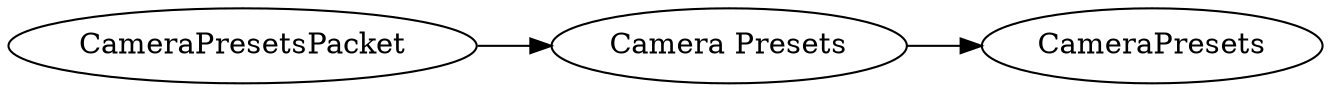 digraph "CameraPresetsPacket" {
rankdir = LR
0
0 -> 1
1 -> 37

0 [label="CameraPresetsPacket",comment="name: \"CameraPresetsPacket\", typeName: \"\", id: 0, branchId: 198, recurseId: -1, attributes: 0, notes: \"\""];
1 [label="Camera Presets",comment="name: \"Camera Presets\", typeName: \"CameraPresets\", id: 1, branchId: 0, recurseId: -1, attributes: 256, notes: \"\""];
37 [label="CameraPresets",comment="name: \"CameraPresets\", typeName: \"\", id: 37, branchId: 0, recurseId: -1, attributes: 512, notes: \"\""];
{ rank = max;37}

}
